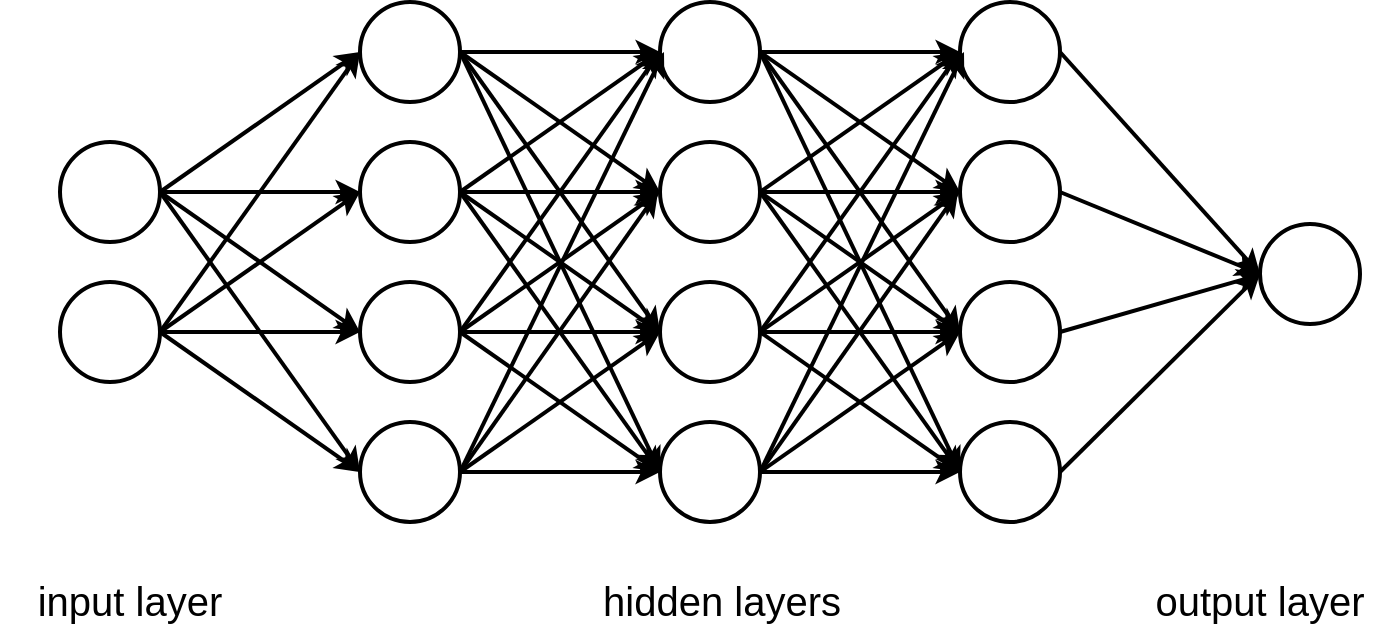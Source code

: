 <mxfile version="12.1.7" type="device" pages="1"><diagram id="3YWrqUP8omHCEvq8apki" name="Page-1"><mxGraphModel dx="1408" dy="763" grid="1" gridSize="10" guides="1" tooltips="1" connect="1" arrows="1" fold="1" page="1" pageScale="1" pageWidth="827" pageHeight="1169" math="0" shadow="0"><root><mxCell id="0"/><mxCell id="1" parent="0"/><mxCell id="RfB4y9TFcNHr3EZ1Ucjk-1" value="" style="ellipse;whiteSpace=wrap;html=1;aspect=fixed;strokeWidth=2;" vertex="1" parent="1"><mxGeometry x="238" y="170" width="50" height="50" as="geometry"/></mxCell><mxCell id="RfB4y9TFcNHr3EZ1Ucjk-2" value="" style="ellipse;whiteSpace=wrap;html=1;aspect=fixed;strokeWidth=2;" vertex="1" parent="1"><mxGeometry x="238" y="240" width="50" height="50" as="geometry"/></mxCell><mxCell id="RfB4y9TFcNHr3EZ1Ucjk-3" value="" style="ellipse;whiteSpace=wrap;html=1;aspect=fixed;strokeWidth=2;" vertex="1" parent="1"><mxGeometry x="238" y="310" width="50" height="50" as="geometry"/></mxCell><mxCell id="RfB4y9TFcNHr3EZ1Ucjk-4" value="" style="ellipse;whiteSpace=wrap;html=1;aspect=fixed;strokeWidth=2;" vertex="1" parent="1"><mxGeometry x="238" y="380" width="50" height="50" as="geometry"/></mxCell><mxCell id="RfB4y9TFcNHr3EZ1Ucjk-6" value="" style="ellipse;whiteSpace=wrap;html=1;aspect=fixed;strokeWidth=2;" vertex="1" parent="1"><mxGeometry x="388" y="170" width="50" height="50" as="geometry"/></mxCell><mxCell id="RfB4y9TFcNHr3EZ1Ucjk-7" value="" style="ellipse;whiteSpace=wrap;html=1;aspect=fixed;strokeWidth=2;" vertex="1" parent="1"><mxGeometry x="388" y="240" width="50" height="50" as="geometry"/></mxCell><mxCell id="RfB4y9TFcNHr3EZ1Ucjk-8" value="" style="ellipse;whiteSpace=wrap;html=1;aspect=fixed;strokeWidth=2;" vertex="1" parent="1"><mxGeometry x="388" y="310" width="50" height="50" as="geometry"/></mxCell><mxCell id="RfB4y9TFcNHr3EZ1Ucjk-9" value="" style="ellipse;whiteSpace=wrap;html=1;aspect=fixed;strokeWidth=2;" vertex="1" parent="1"><mxGeometry x="388" y="380" width="50" height="50" as="geometry"/></mxCell><mxCell id="RfB4y9TFcNHr3EZ1Ucjk-14" value="" style="ellipse;whiteSpace=wrap;html=1;aspect=fixed;strokeWidth=2;" vertex="1" parent="1"><mxGeometry x="688" y="281" width="50" height="50" as="geometry"/></mxCell><mxCell id="RfB4y9TFcNHr3EZ1Ucjk-15" value="" style="ellipse;whiteSpace=wrap;html=1;aspect=fixed;strokeWidth=2;" vertex="1" parent="1"><mxGeometry x="88" y="240" width="50" height="50" as="geometry"/></mxCell><mxCell id="RfB4y9TFcNHr3EZ1Ucjk-16" value="" style="ellipse;whiteSpace=wrap;html=1;aspect=fixed;strokeWidth=2;" vertex="1" parent="1"><mxGeometry x="88" y="310" width="50" height="50" as="geometry"/></mxCell><mxCell id="RfB4y9TFcNHr3EZ1Ucjk-18" value="" style="endArrow=classic;html=1;exitX=1;exitY=0.5;exitDx=0;exitDy=0;entryX=0;entryY=0.5;entryDx=0;entryDy=0;strokeWidth=2;" edge="1" parent="1" source="RfB4y9TFcNHr3EZ1Ucjk-15" target="RfB4y9TFcNHr3EZ1Ucjk-1"><mxGeometry width="50" height="50" relative="1" as="geometry"><mxPoint x="90" y="500" as="sourcePoint"/><mxPoint x="140" y="450" as="targetPoint"/></mxGeometry></mxCell><mxCell id="RfB4y9TFcNHr3EZ1Ucjk-20" value="" style="endArrow=classic;html=1;strokeWidth=2;" edge="1" parent="1" source="RfB4y9TFcNHr3EZ1Ucjk-15" target="RfB4y9TFcNHr3EZ1Ucjk-2"><mxGeometry width="50" height="50" relative="1" as="geometry"><mxPoint x="140" y="260" as="sourcePoint"/><mxPoint x="248" y="205" as="targetPoint"/></mxGeometry></mxCell><mxCell id="RfB4y9TFcNHr3EZ1Ucjk-21" value="" style="endArrow=classic;html=1;exitX=1;exitY=0.5;exitDx=0;exitDy=0;entryX=0;entryY=0.5;entryDx=0;entryDy=0;strokeWidth=2;" edge="1" parent="1" source="RfB4y9TFcNHr3EZ1Ucjk-15" target="RfB4y9TFcNHr3EZ1Ucjk-3"><mxGeometry width="50" height="50" relative="1" as="geometry"><mxPoint x="158" y="285" as="sourcePoint"/><mxPoint x="258" y="215" as="targetPoint"/></mxGeometry></mxCell><mxCell id="RfB4y9TFcNHr3EZ1Ucjk-22" value="" style="endArrow=classic;html=1;entryX=0;entryY=0.5;entryDx=0;entryDy=0;strokeWidth=2;exitX=1;exitY=0.5;exitDx=0;exitDy=0;" edge="1" parent="1" source="RfB4y9TFcNHr3EZ1Ucjk-15" target="RfB4y9TFcNHr3EZ1Ucjk-4"><mxGeometry width="50" height="50" relative="1" as="geometry"><mxPoint x="168" y="295" as="sourcePoint"/><mxPoint x="268" y="225" as="targetPoint"/></mxGeometry></mxCell><mxCell id="RfB4y9TFcNHr3EZ1Ucjk-23" value="" style="endArrow=classic;html=1;exitX=1;exitY=0.5;exitDx=0;exitDy=0;entryX=0;entryY=0.5;entryDx=0;entryDy=0;strokeWidth=2;" edge="1" parent="1" source="RfB4y9TFcNHr3EZ1Ucjk-16" target="RfB4y9TFcNHr3EZ1Ucjk-1"><mxGeometry width="50" height="50" relative="1" as="geometry"><mxPoint x="178" y="305" as="sourcePoint"/><mxPoint x="278" y="235" as="targetPoint"/></mxGeometry></mxCell><mxCell id="RfB4y9TFcNHr3EZ1Ucjk-24" value="" style="endArrow=classic;html=1;exitX=1;exitY=0.5;exitDx=0;exitDy=0;entryX=0;entryY=0.5;entryDx=0;entryDy=0;strokeWidth=2;" edge="1" parent="1" source="RfB4y9TFcNHr3EZ1Ucjk-16" target="RfB4y9TFcNHr3EZ1Ucjk-2"><mxGeometry width="50" height="50" relative="1" as="geometry"><mxPoint x="188" y="315" as="sourcePoint"/><mxPoint x="288" y="245" as="targetPoint"/></mxGeometry></mxCell><mxCell id="RfB4y9TFcNHr3EZ1Ucjk-25" value="" style="endArrow=classic;html=1;exitX=1;exitY=0.5;exitDx=0;exitDy=0;strokeWidth=2;" edge="1" parent="1" source="RfB4y9TFcNHr3EZ1Ucjk-16" target="RfB4y9TFcNHr3EZ1Ucjk-3"><mxGeometry width="50" height="50" relative="1" as="geometry"><mxPoint x="198" y="325" as="sourcePoint"/><mxPoint x="298" y="255" as="targetPoint"/></mxGeometry></mxCell><mxCell id="RfB4y9TFcNHr3EZ1Ucjk-26" value="" style="endArrow=classic;html=1;exitX=1;exitY=0.5;exitDx=0;exitDy=0;entryX=0;entryY=0.5;entryDx=0;entryDy=0;strokeWidth=2;" edge="1" parent="1" source="RfB4y9TFcNHr3EZ1Ucjk-16" target="RfB4y9TFcNHr3EZ1Ucjk-4"><mxGeometry width="50" height="50" relative="1" as="geometry"><mxPoint x="208" y="335" as="sourcePoint"/><mxPoint x="308" y="265" as="targetPoint"/></mxGeometry></mxCell><mxCell id="RfB4y9TFcNHr3EZ1Ucjk-27" value="" style="endArrow=classic;html=1;exitX=1;exitY=0.5;exitDx=0;exitDy=0;entryX=0;entryY=0.5;entryDx=0;entryDy=0;strokeWidth=2;" edge="1" parent="1" source="RfB4y9TFcNHr3EZ1Ucjk-1" target="RfB4y9TFcNHr3EZ1Ucjk-6"><mxGeometry width="50" height="50" relative="1" as="geometry"><mxPoint x="218" y="345" as="sourcePoint"/><mxPoint x="318" y="275" as="targetPoint"/></mxGeometry></mxCell><mxCell id="RfB4y9TFcNHr3EZ1Ucjk-28" value="" style="endArrow=classic;html=1;exitX=1;exitY=0.5;exitDx=0;exitDy=0;entryX=0;entryY=0.5;entryDx=0;entryDy=0;strokeWidth=2;" edge="1" parent="1" source="RfB4y9TFcNHr3EZ1Ucjk-1" target="RfB4y9TFcNHr3EZ1Ucjk-7"><mxGeometry width="50" height="50" relative="1" as="geometry"><mxPoint x="228" y="355" as="sourcePoint"/><mxPoint x="328" y="285" as="targetPoint"/></mxGeometry></mxCell><mxCell id="RfB4y9TFcNHr3EZ1Ucjk-29" value="" style="endArrow=classic;html=1;exitX=1;exitY=0.5;exitDx=0;exitDy=0;entryX=0;entryY=0.5;entryDx=0;entryDy=0;strokeWidth=2;" edge="1" parent="1" source="RfB4y9TFcNHr3EZ1Ucjk-1" target="RfB4y9TFcNHr3EZ1Ucjk-8"><mxGeometry width="50" height="50" relative="1" as="geometry"><mxPoint x="238" y="365" as="sourcePoint"/><mxPoint x="338" y="295" as="targetPoint"/></mxGeometry></mxCell><mxCell id="RfB4y9TFcNHr3EZ1Ucjk-30" value="" style="endArrow=classic;html=1;exitX=1;exitY=0.5;exitDx=0;exitDy=0;entryX=0;entryY=0.5;entryDx=0;entryDy=0;strokeWidth=2;" edge="1" parent="1" source="RfB4y9TFcNHr3EZ1Ucjk-1" target="RfB4y9TFcNHr3EZ1Ucjk-9"><mxGeometry width="50" height="50" relative="1" as="geometry"><mxPoint x="248" y="375" as="sourcePoint"/><mxPoint x="348" y="305" as="targetPoint"/></mxGeometry></mxCell><mxCell id="RfB4y9TFcNHr3EZ1Ucjk-31" value="" style="endArrow=classic;html=1;exitX=1;exitY=0.5;exitDx=0;exitDy=0;entryX=0;entryY=0.5;entryDx=0;entryDy=0;strokeWidth=2;" edge="1" parent="1" source="RfB4y9TFcNHr3EZ1Ucjk-2" target="RfB4y9TFcNHr3EZ1Ucjk-6"><mxGeometry width="50" height="50" relative="1" as="geometry"><mxPoint x="258" y="385" as="sourcePoint"/><mxPoint x="358" y="315" as="targetPoint"/></mxGeometry></mxCell><mxCell id="RfB4y9TFcNHr3EZ1Ucjk-32" value="" style="endArrow=classic;html=1;exitX=1;exitY=0.5;exitDx=0;exitDy=0;entryX=0;entryY=0.5;entryDx=0;entryDy=0;strokeWidth=2;" edge="1" parent="1" source="RfB4y9TFcNHr3EZ1Ucjk-2" target="RfB4y9TFcNHr3EZ1Ucjk-7"><mxGeometry width="50" height="50" relative="1" as="geometry"><mxPoint x="268" y="395" as="sourcePoint"/><mxPoint x="368" y="325" as="targetPoint"/></mxGeometry></mxCell><mxCell id="RfB4y9TFcNHr3EZ1Ucjk-33" value="" style="endArrow=classic;html=1;exitX=1;exitY=0.5;exitDx=0;exitDy=0;entryX=0;entryY=0.5;entryDx=0;entryDy=0;strokeWidth=2;" edge="1" parent="1" source="RfB4y9TFcNHr3EZ1Ucjk-2" target="RfB4y9TFcNHr3EZ1Ucjk-8"><mxGeometry width="50" height="50" relative="1" as="geometry"><mxPoint x="278" y="405" as="sourcePoint"/><mxPoint x="378" y="335" as="targetPoint"/></mxGeometry></mxCell><mxCell id="RfB4y9TFcNHr3EZ1Ucjk-34" value="" style="endArrow=classic;html=1;exitX=1;exitY=0.5;exitDx=0;exitDy=0;entryX=0;entryY=0.5;entryDx=0;entryDy=0;strokeWidth=2;" edge="1" parent="1" source="RfB4y9TFcNHr3EZ1Ucjk-2" target="RfB4y9TFcNHr3EZ1Ucjk-9"><mxGeometry width="50" height="50" relative="1" as="geometry"><mxPoint x="288" y="415" as="sourcePoint"/><mxPoint x="388" y="345" as="targetPoint"/></mxGeometry></mxCell><mxCell id="RfB4y9TFcNHr3EZ1Ucjk-35" value="" style="endArrow=classic;html=1;entryX=0;entryY=0.5;entryDx=0;entryDy=0;strokeWidth=2;exitX=1;exitY=0.5;exitDx=0;exitDy=0;" edge="1" parent="1" source="RfB4y9TFcNHr3EZ1Ucjk-3" target="RfB4y9TFcNHr3EZ1Ucjk-6"><mxGeometry width="50" height="50" relative="1" as="geometry"><mxPoint x="298" y="425" as="sourcePoint"/><mxPoint x="398" y="355" as="targetPoint"/></mxGeometry></mxCell><mxCell id="RfB4y9TFcNHr3EZ1Ucjk-36" value="" style="endArrow=classic;html=1;exitX=1;exitY=0.5;exitDx=0;exitDy=0;entryX=0;entryY=0.5;entryDx=0;entryDy=0;strokeWidth=2;" edge="1" parent="1" source="RfB4y9TFcNHr3EZ1Ucjk-3" target="RfB4y9TFcNHr3EZ1Ucjk-7"><mxGeometry width="50" height="50" relative="1" as="geometry"><mxPoint x="308" y="435" as="sourcePoint"/><mxPoint x="408" y="365" as="targetPoint"/></mxGeometry></mxCell><mxCell id="RfB4y9TFcNHr3EZ1Ucjk-37" value="" style="endArrow=classic;html=1;exitX=1;exitY=0.5;exitDx=0;exitDy=0;entryX=0;entryY=0.5;entryDx=0;entryDy=0;strokeWidth=2;" edge="1" parent="1" source="RfB4y9TFcNHr3EZ1Ucjk-3" target="RfB4y9TFcNHr3EZ1Ucjk-8"><mxGeometry width="50" height="50" relative="1" as="geometry"><mxPoint x="318" y="445" as="sourcePoint"/><mxPoint x="418" y="375" as="targetPoint"/></mxGeometry></mxCell><mxCell id="RfB4y9TFcNHr3EZ1Ucjk-38" value="" style="endArrow=classic;html=1;exitX=1;exitY=0.5;exitDx=0;exitDy=0;entryX=0;entryY=0.5;entryDx=0;entryDy=0;strokeWidth=2;" edge="1" parent="1" source="RfB4y9TFcNHr3EZ1Ucjk-3" target="RfB4y9TFcNHr3EZ1Ucjk-9"><mxGeometry width="50" height="50" relative="1" as="geometry"><mxPoint x="328" y="455" as="sourcePoint"/><mxPoint x="428" y="385" as="targetPoint"/></mxGeometry></mxCell><mxCell id="RfB4y9TFcNHr3EZ1Ucjk-39" value="" style="endArrow=classic;html=1;strokeWidth=2;exitX=1;exitY=0.5;exitDx=0;exitDy=0;" edge="1" parent="1" source="RfB4y9TFcNHr3EZ1Ucjk-4"><mxGeometry width="50" height="50" relative="1" as="geometry"><mxPoint x="338" y="465" as="sourcePoint"/><mxPoint x="390" y="195" as="targetPoint"/></mxGeometry></mxCell><mxCell id="RfB4y9TFcNHr3EZ1Ucjk-40" value="" style="endArrow=classic;html=1;exitX=1;exitY=0.5;exitDx=0;exitDy=0;strokeWidth=2;" edge="1" parent="1" source="RfB4y9TFcNHr3EZ1Ucjk-4"><mxGeometry width="50" height="50" relative="1" as="geometry"><mxPoint x="348" y="475" as="sourcePoint"/><mxPoint x="387" y="265" as="targetPoint"/></mxGeometry></mxCell><mxCell id="RfB4y9TFcNHr3EZ1Ucjk-41" value="" style="endArrow=classic;html=1;entryX=0;entryY=0.5;entryDx=0;entryDy=0;strokeWidth=2;exitX=1;exitY=0.5;exitDx=0;exitDy=0;" edge="1" parent="1" source="RfB4y9TFcNHr3EZ1Ucjk-4" target="RfB4y9TFcNHr3EZ1Ucjk-8"><mxGeometry width="50" height="50" relative="1" as="geometry"><mxPoint x="358" y="485" as="sourcePoint"/><mxPoint x="458" y="415" as="targetPoint"/></mxGeometry></mxCell><mxCell id="RfB4y9TFcNHr3EZ1Ucjk-42" value="" style="endArrow=classic;html=1;entryX=0;entryY=0.5;entryDx=0;entryDy=0;strokeWidth=2;" edge="1" parent="1" source="RfB4y9TFcNHr3EZ1Ucjk-4" target="RfB4y9TFcNHr3EZ1Ucjk-9"><mxGeometry width="50" height="50" relative="1" as="geometry"><mxPoint x="368" y="495" as="sourcePoint"/><mxPoint x="468" y="425" as="targetPoint"/></mxGeometry></mxCell><mxCell id="RfB4y9TFcNHr3EZ1Ucjk-63" value="" style="ellipse;whiteSpace=wrap;html=1;aspect=fixed;strokeWidth=2;" vertex="1" parent="1"><mxGeometry x="538" y="170" width="50" height="50" as="geometry"/></mxCell><mxCell id="RfB4y9TFcNHr3EZ1Ucjk-64" value="" style="ellipse;whiteSpace=wrap;html=1;aspect=fixed;strokeWidth=2;" vertex="1" parent="1"><mxGeometry x="538" y="240" width="50" height="50" as="geometry"/></mxCell><mxCell id="RfB4y9TFcNHr3EZ1Ucjk-65" value="" style="ellipse;whiteSpace=wrap;html=1;aspect=fixed;strokeWidth=2;" vertex="1" parent="1"><mxGeometry x="538" y="310" width="50" height="50" as="geometry"/></mxCell><mxCell id="RfB4y9TFcNHr3EZ1Ucjk-66" value="" style="ellipse;whiteSpace=wrap;html=1;aspect=fixed;strokeWidth=2;" vertex="1" parent="1"><mxGeometry x="538" y="380" width="50" height="50" as="geometry"/></mxCell><mxCell id="RfB4y9TFcNHr3EZ1Ucjk-67" value="" style="endArrow=classic;html=1;exitX=1;exitY=0.5;exitDx=0;exitDy=0;entryX=0;entryY=0.5;entryDx=0;entryDy=0;strokeWidth=2;" edge="1" parent="1" target="RfB4y9TFcNHr3EZ1Ucjk-63"><mxGeometry width="50" height="50" relative="1" as="geometry"><mxPoint x="438" y="195" as="sourcePoint"/><mxPoint x="468" y="275" as="targetPoint"/></mxGeometry></mxCell><mxCell id="RfB4y9TFcNHr3EZ1Ucjk-68" value="" style="endArrow=classic;html=1;exitX=1;exitY=0.5;exitDx=0;exitDy=0;entryX=0;entryY=0.5;entryDx=0;entryDy=0;strokeWidth=2;" edge="1" parent="1" target="RfB4y9TFcNHr3EZ1Ucjk-64"><mxGeometry width="50" height="50" relative="1" as="geometry"><mxPoint x="438" y="195" as="sourcePoint"/><mxPoint x="478" y="285" as="targetPoint"/></mxGeometry></mxCell><mxCell id="RfB4y9TFcNHr3EZ1Ucjk-69" value="" style="endArrow=classic;html=1;exitX=1;exitY=0.5;exitDx=0;exitDy=0;entryX=0;entryY=0.5;entryDx=0;entryDy=0;strokeWidth=2;" edge="1" parent="1" target="RfB4y9TFcNHr3EZ1Ucjk-65"><mxGeometry width="50" height="50" relative="1" as="geometry"><mxPoint x="438" y="195" as="sourcePoint"/><mxPoint x="488" y="295" as="targetPoint"/></mxGeometry></mxCell><mxCell id="RfB4y9TFcNHr3EZ1Ucjk-70" value="" style="endArrow=classic;html=1;exitX=1;exitY=0.5;exitDx=0;exitDy=0;entryX=0;entryY=0.5;entryDx=0;entryDy=0;strokeWidth=2;" edge="1" parent="1" target="RfB4y9TFcNHr3EZ1Ucjk-66"><mxGeometry width="50" height="50" relative="1" as="geometry"><mxPoint x="438" y="195" as="sourcePoint"/><mxPoint x="498" y="305" as="targetPoint"/></mxGeometry></mxCell><mxCell id="RfB4y9TFcNHr3EZ1Ucjk-71" value="" style="endArrow=classic;html=1;exitX=1;exitY=0.5;exitDx=0;exitDy=0;entryX=0;entryY=0.5;entryDx=0;entryDy=0;strokeWidth=2;" edge="1" parent="1" target="RfB4y9TFcNHr3EZ1Ucjk-63"><mxGeometry width="50" height="50" relative="1" as="geometry"><mxPoint x="438" y="265" as="sourcePoint"/><mxPoint x="508" y="315" as="targetPoint"/></mxGeometry></mxCell><mxCell id="RfB4y9TFcNHr3EZ1Ucjk-72" value="" style="endArrow=classic;html=1;exitX=1;exitY=0.5;exitDx=0;exitDy=0;entryX=0;entryY=0.5;entryDx=0;entryDy=0;strokeWidth=2;" edge="1" parent="1" target="RfB4y9TFcNHr3EZ1Ucjk-64"><mxGeometry width="50" height="50" relative="1" as="geometry"><mxPoint x="438" y="265" as="sourcePoint"/><mxPoint x="518" y="325" as="targetPoint"/></mxGeometry></mxCell><mxCell id="RfB4y9TFcNHr3EZ1Ucjk-73" value="" style="endArrow=classic;html=1;exitX=1;exitY=0.5;exitDx=0;exitDy=0;entryX=0;entryY=0.5;entryDx=0;entryDy=0;strokeWidth=2;" edge="1" parent="1" target="RfB4y9TFcNHr3EZ1Ucjk-65"><mxGeometry width="50" height="50" relative="1" as="geometry"><mxPoint x="438" y="265" as="sourcePoint"/><mxPoint x="528" y="335" as="targetPoint"/></mxGeometry></mxCell><mxCell id="RfB4y9TFcNHr3EZ1Ucjk-74" value="" style="endArrow=classic;html=1;exitX=1;exitY=0.5;exitDx=0;exitDy=0;entryX=0;entryY=0.5;entryDx=0;entryDy=0;strokeWidth=2;" edge="1" parent="1" target="RfB4y9TFcNHr3EZ1Ucjk-66"><mxGeometry width="50" height="50" relative="1" as="geometry"><mxPoint x="438" y="265" as="sourcePoint"/><mxPoint x="538" y="345" as="targetPoint"/></mxGeometry></mxCell><mxCell id="RfB4y9TFcNHr3EZ1Ucjk-75" value="" style="endArrow=classic;html=1;entryX=0;entryY=0.5;entryDx=0;entryDy=0;strokeWidth=2;exitX=1;exitY=0.5;exitDx=0;exitDy=0;" edge="1" parent="1" target="RfB4y9TFcNHr3EZ1Ucjk-63"><mxGeometry width="50" height="50" relative="1" as="geometry"><mxPoint x="438" y="335" as="sourcePoint"/><mxPoint x="548" y="355" as="targetPoint"/></mxGeometry></mxCell><mxCell id="RfB4y9TFcNHr3EZ1Ucjk-76" value="" style="endArrow=classic;html=1;exitX=1;exitY=0.5;exitDx=0;exitDy=0;entryX=0;entryY=0.5;entryDx=0;entryDy=0;strokeWidth=2;" edge="1" parent="1" target="RfB4y9TFcNHr3EZ1Ucjk-64"><mxGeometry width="50" height="50" relative="1" as="geometry"><mxPoint x="438" y="335" as="sourcePoint"/><mxPoint x="558" y="365" as="targetPoint"/></mxGeometry></mxCell><mxCell id="RfB4y9TFcNHr3EZ1Ucjk-77" value="" style="endArrow=classic;html=1;exitX=1;exitY=0.5;exitDx=0;exitDy=0;entryX=0;entryY=0.5;entryDx=0;entryDy=0;strokeWidth=2;" edge="1" parent="1" target="RfB4y9TFcNHr3EZ1Ucjk-65"><mxGeometry width="50" height="50" relative="1" as="geometry"><mxPoint x="438" y="335" as="sourcePoint"/><mxPoint x="568" y="375" as="targetPoint"/></mxGeometry></mxCell><mxCell id="RfB4y9TFcNHr3EZ1Ucjk-78" value="" style="endArrow=classic;html=1;exitX=1;exitY=0.5;exitDx=0;exitDy=0;entryX=0;entryY=0.5;entryDx=0;entryDy=0;strokeWidth=2;" edge="1" parent="1" target="RfB4y9TFcNHr3EZ1Ucjk-66"><mxGeometry width="50" height="50" relative="1" as="geometry"><mxPoint x="438" y="335" as="sourcePoint"/><mxPoint x="578" y="385" as="targetPoint"/></mxGeometry></mxCell><mxCell id="RfB4y9TFcNHr3EZ1Ucjk-79" value="" style="endArrow=classic;html=1;strokeWidth=2;exitX=1;exitY=0.5;exitDx=0;exitDy=0;" edge="1" parent="1"><mxGeometry width="50" height="50" relative="1" as="geometry"><mxPoint x="438" y="405" as="sourcePoint"/><mxPoint x="540" y="195" as="targetPoint"/></mxGeometry></mxCell><mxCell id="RfB4y9TFcNHr3EZ1Ucjk-80" value="" style="endArrow=classic;html=1;exitX=1;exitY=0.5;exitDx=0;exitDy=0;strokeWidth=2;" edge="1" parent="1"><mxGeometry width="50" height="50" relative="1" as="geometry"><mxPoint x="438" y="405" as="sourcePoint"/><mxPoint x="537" y="265" as="targetPoint"/></mxGeometry></mxCell><mxCell id="RfB4y9TFcNHr3EZ1Ucjk-81" value="" style="endArrow=classic;html=1;entryX=0;entryY=0.5;entryDx=0;entryDy=0;strokeWidth=2;exitX=1;exitY=0.5;exitDx=0;exitDy=0;" edge="1" parent="1" target="RfB4y9TFcNHr3EZ1Ucjk-65"><mxGeometry width="50" height="50" relative="1" as="geometry"><mxPoint x="438" y="405" as="sourcePoint"/><mxPoint x="608" y="415" as="targetPoint"/></mxGeometry></mxCell><mxCell id="RfB4y9TFcNHr3EZ1Ucjk-82" value="" style="endArrow=classic;html=1;entryX=0;entryY=0.5;entryDx=0;entryDy=0;strokeWidth=2;" edge="1" parent="1" target="RfB4y9TFcNHr3EZ1Ucjk-66"><mxGeometry width="50" height="50" relative="1" as="geometry"><mxPoint x="438" y="405" as="sourcePoint"/><mxPoint x="618" y="425" as="targetPoint"/></mxGeometry></mxCell><mxCell id="RfB4y9TFcNHr3EZ1Ucjk-103" value="" style="endArrow=classic;html=1;entryX=0;entryY=0.5;entryDx=0;entryDy=0;strokeWidth=2;exitX=1;exitY=0.5;exitDx=0;exitDy=0;" edge="1" parent="1" source="RfB4y9TFcNHr3EZ1Ucjk-63" target="RfB4y9TFcNHr3EZ1Ucjk-14"><mxGeometry width="50" height="50" relative="1" as="geometry"><mxPoint x="448" y="415" as="sourcePoint"/><mxPoint x="548" y="415" as="targetPoint"/></mxGeometry></mxCell><mxCell id="RfB4y9TFcNHr3EZ1Ucjk-104" value="" style="endArrow=classic;html=1;entryX=0;entryY=0.5;entryDx=0;entryDy=0;strokeWidth=2;exitX=1;exitY=0.5;exitDx=0;exitDy=0;" edge="1" parent="1" source="RfB4y9TFcNHr3EZ1Ucjk-64" target="RfB4y9TFcNHr3EZ1Ucjk-14"><mxGeometry width="50" height="50" relative="1" as="geometry"><mxPoint x="458" y="425" as="sourcePoint"/><mxPoint x="558" y="425" as="targetPoint"/></mxGeometry></mxCell><mxCell id="RfB4y9TFcNHr3EZ1Ucjk-105" value="" style="endArrow=classic;html=1;strokeWidth=2;exitX=1;exitY=0.5;exitDx=0;exitDy=0;" edge="1" parent="1" source="RfB4y9TFcNHr3EZ1Ucjk-65"><mxGeometry width="50" height="50" relative="1" as="geometry"><mxPoint x="468" y="435" as="sourcePoint"/><mxPoint x="689" y="306" as="targetPoint"/></mxGeometry></mxCell><mxCell id="RfB4y9TFcNHr3EZ1Ucjk-106" value="" style="endArrow=classic;html=1;entryX=0;entryY=0.5;entryDx=0;entryDy=0;strokeWidth=2;exitX=1;exitY=0.5;exitDx=0;exitDy=0;" edge="1" parent="1" source="RfB4y9TFcNHr3EZ1Ucjk-66" target="RfB4y9TFcNHr3EZ1Ucjk-14"><mxGeometry width="50" height="50" relative="1" as="geometry"><mxPoint x="478" y="445" as="sourcePoint"/><mxPoint x="578" y="445" as="targetPoint"/></mxGeometry></mxCell><mxCell id="RfB4y9TFcNHr3EZ1Ucjk-107" value="&lt;font style=&quot;font-size: 20px&quot;&gt;input layer&lt;/font&gt;" style="text;html=1;strokeColor=none;fillColor=none;align=center;verticalAlign=middle;whiteSpace=wrap;rounded=0;" vertex="1" parent="1"><mxGeometry x="58" y="459" width="130" height="20" as="geometry"/></mxCell><mxCell id="RfB4y9TFcNHr3EZ1Ucjk-108" value="&lt;font style=&quot;font-size: 20px&quot;&gt;hidden&lt;font style=&quot;font-size: 20px&quot;&gt; layers&lt;/font&gt;&lt;/font&gt;" style="text;html=1;strokeColor=none;fillColor=none;align=center;verticalAlign=middle;whiteSpace=wrap;rounded=0;" vertex="1" parent="1"><mxGeometry x="354" y="459" width="130" height="20" as="geometry"/></mxCell><mxCell id="RfB4y9TFcNHr3EZ1Ucjk-109" value="&lt;font style=&quot;font-size: 20px&quot;&gt;output layer&lt;/font&gt;" style="text;html=1;strokeColor=none;fillColor=none;align=center;verticalAlign=middle;whiteSpace=wrap;rounded=0;" vertex="1" parent="1"><mxGeometry x="623" y="459" width="130" height="20" as="geometry"/></mxCell></root></mxGraphModel></diagram></mxfile>